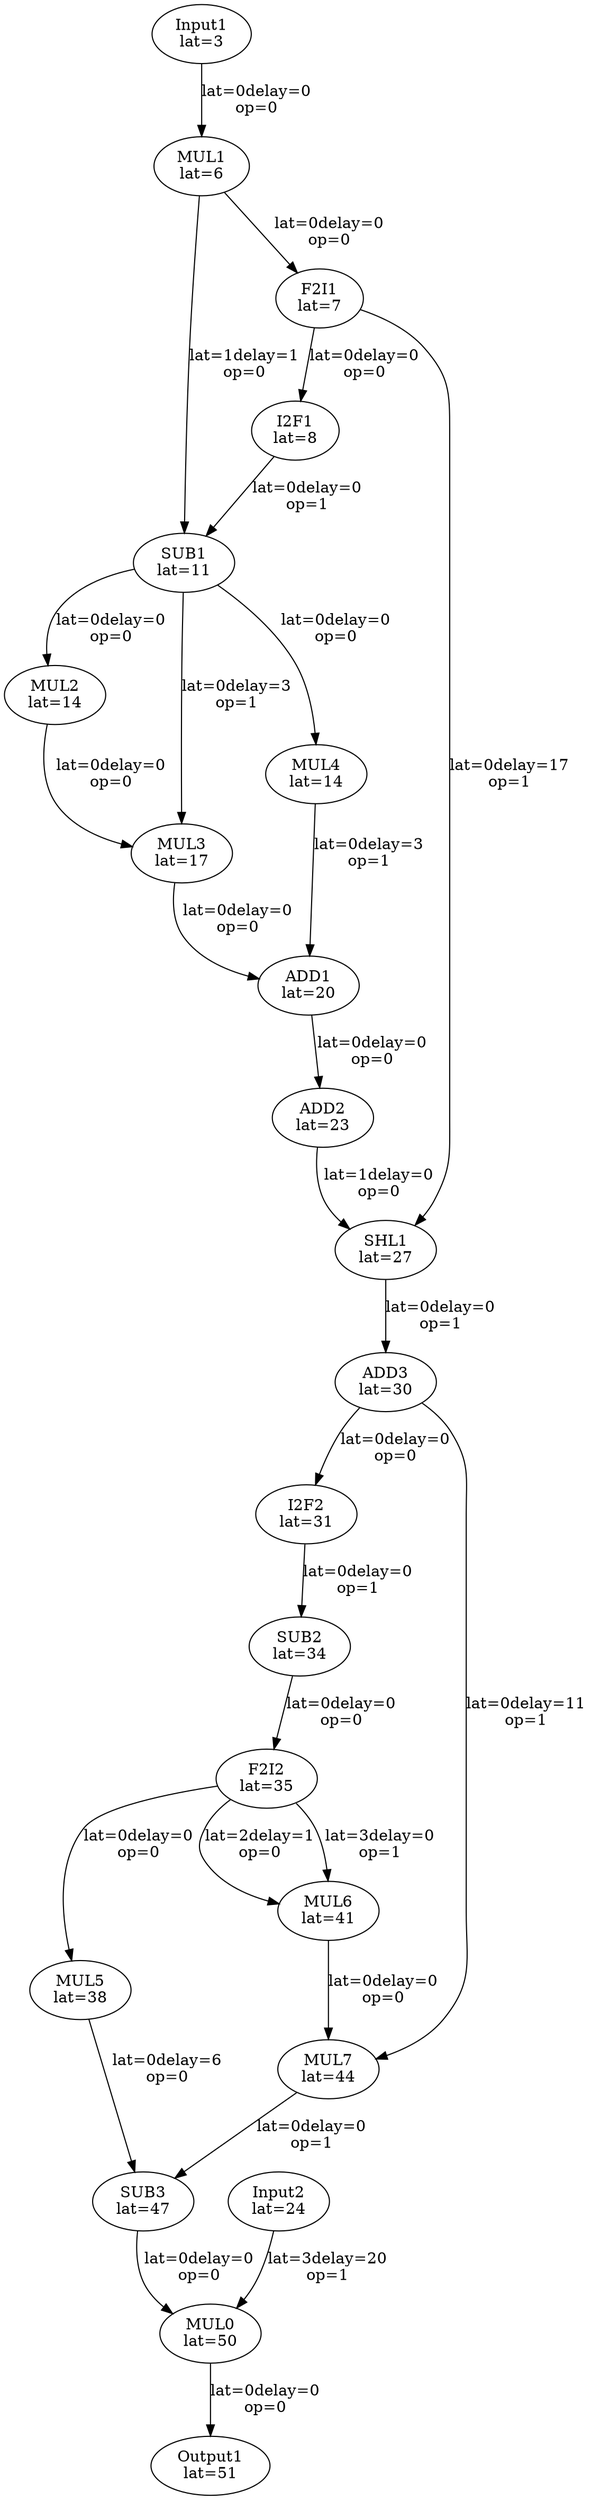 Digraph G {
"Input1"[label = "\N\nlat=3"];
"Input2"[label = "\N\nlat=24"];
"Output1"[label = "\N\nlat=51"];
"MUL0"->"Output1"[label = "lat=0\delay=0\nop=0"];
"MUL0"[label = "\N\nlat=50"];
"SUB3"->"MUL0"[label = "lat=0\delay=0\nop=0"];
"Input2"->"MUL0"[label = "lat=3\delay=20\nop=1"];
"MUL1"[label = "\N\nlat=6"];
"Input1"->"MUL1"[label = "lat=0\delay=0\nop=0"];
"MUL2"[label = "\N\nlat=14"];
"SUB1"->"MUL2"[label = "lat=0\delay=0\nop=0"];
"MUL3"[label = "\N\nlat=17"];
"MUL2"->"MUL3"[label = "lat=0\delay=0\nop=0"];
"SUB1"->"MUL3"[label = "lat=0\delay=3\nop=1"];
"MUL4"[label = "\N\nlat=14"];
"SUB1"->"MUL4"[label = "lat=0\delay=0\nop=0"];
"F2I1"[label = "\N\nlat=7"];
"MUL1"->"F2I1"[label = "lat=0\delay=0\nop=0"];
"I2F1"[label = "\N\nlat=8"];
"F2I1"->"I2F1"[label = "lat=0\delay=0\nop=0"];
"SUB1"[label = "\N\nlat=11"];
"MUL1"->"SUB1"[label = "lat=1\delay=1\nop=0"];
"I2F1"->"SUB1"[label = "lat=0\delay=0\nop=1"];
"ADD1"[label = "\N\nlat=20"];
"MUL3"->"ADD1"[label = "lat=0\delay=0\nop=0"];
"MUL4"->"ADD1"[label = "lat=0\delay=3\nop=1"];
"ADD2"[label = "\N\nlat=23"];
"ADD1"->"ADD2"[label = "lat=0\delay=0\nop=0"];
"ADD3"[label = "\N\nlat=30"];
"SHL1"->"ADD3"[label = "lat=0\delay=0\nop=1"];
"SHL1"[label = "\N\nlat=27"];
"ADD2"->"SHL1"[label = "lat=1\delay=0\nop=0"];
"F2I1"->"SHL1"[label = "lat=0\delay=17\nop=1"];
"I2F2"[label = "\N\nlat=31"];
"ADD3"->"I2F2"[label = "lat=0\delay=0\nop=0"];
"F2I2"[label = "\N\nlat=35"];
"SUB2"->"F2I2"[label = "lat=0\delay=0\nop=0"];
"MUL5"[label = "\N\nlat=38"];
"F2I2"->"MUL5"[label = "lat=0\delay=0\nop=0"];
"MUL6"[label = "\N\nlat=41"];
"F2I2"->"MUL6"[label = "lat=2\delay=1\nop=0"];
"F2I2"->"MUL6"[label = "lat=3\delay=0\nop=1"];
"MUL7"[label = "\N\nlat=44"];
"MUL6"->"MUL7"[label = "lat=0\delay=0\nop=0"];
"ADD3"->"MUL7"[label = "lat=0\delay=11\nop=1"];
"SUB2"[label = "\N\nlat=34"];
"I2F2"->"SUB2"[label = "lat=0\delay=0\nop=1"];
"SUB3"[label = "\N\nlat=47"];
"MUL5"->"SUB3"[label = "lat=0\delay=6\nop=0"];
"MUL7"->"SUB3"[label = "lat=0\delay=0\nop=1"];
}
